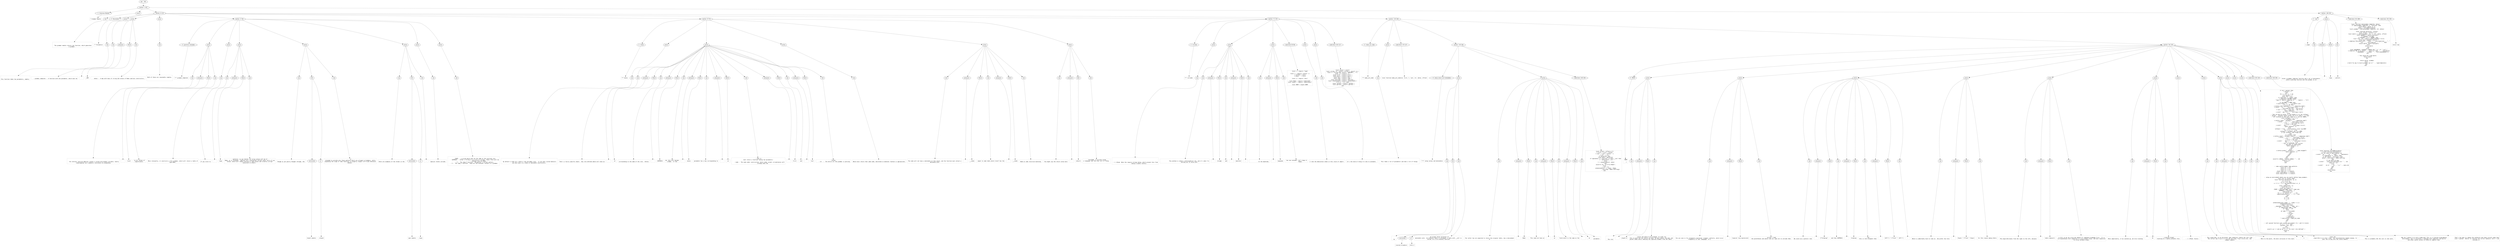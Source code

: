 digraph lpegNode {

node [fontname=Helvetica]
edge [style=dashed]

doc_0 [label="doc - 393"]


doc_0 -> { section_1}
{rank=same; section_1}

section_1 [label="section: 1-347"]


// END RANK doc_0

section_1 -> { header_2 prose_3 section_4 section_5}
{rank=same; header_2 prose_3 section_4 section_5}

header_2 [label="1 : Grammar Module"]

prose_3 [label="prose"]

section_4 [label="section: 6-119"]

section_5 [label="section: 348-393"]


// END RANK section_1

header_2 -> leaf_6
leaf_6  [color=Gray,shape=rectangle,fontname=Inconsolata,label="* Grammar Module"]
// END RANK header_2

prose_3 -> { raw_7}
{rank=same; raw_7}

raw_7 [label="raw"]


// END RANK prose_3

raw_7 -> leaf_8
leaf_8  [color=Gray,shape=rectangle,fontname=Inconsolata,label="

  The grammar module returns one function, which generates
a grammar. 
"]
// END RANK raw_7

section_4 -> { header_9 prose_10 prose_11 prose_12 section_13 section_14 section_15 section_16}
{rank=same; header_9 prose_10 prose_11 prose_12 section_13 section_14 section_15 section_16}

header_9 [label="2 : Parameters"]

prose_10 [label="prose"]

prose_11 [label="prose"]

prose_12 [label="prose"]

section_13 [label="section: 17-46"]

section_14 [label="section: 47-70"]

section_15 [label="section: 71-119"]

section_16 [label="section: 120-160"]


// END RANK section_4

header_9 -> leaf_17
leaf_17  [color=Gray,shape=rectangle,fontname=Inconsolata,label="** Parameters"]
// END RANK header_9

prose_10 -> { raw_18}
{rank=same; raw_18}

raw_18 [label="raw"]


// END RANK prose_10

raw_18 -> leaf_19
leaf_19  [color=Gray,shape=rectangle,fontname=Inconsolata,label="

This function takes two parameters, namely:
"]
// END RANK raw_18

prose_11 -> { raw_20 prespace_21 literal_22 raw_23}
{rank=same; raw_20 prespace_21 literal_22 raw_23}

raw_20 [label="raw"]

prespace_21 [label="prespace"]

literal_22 [label="literal"]

raw_23 [label="raw"]


// END RANK prose_11

raw_20 -> leaf_24
leaf_24  [color=Gray,shape=rectangle,fontname=Inconsolata,label="
  - grammar_template :  A function with one parameter, which must be"]
// END RANK raw_20

prespace_21 -> leaf_25
leaf_25  [color=Gray,shape=rectangle,fontname=Inconsolata,label=" "]
// END RANK prespace_21

literal_22 -> leaf_26
leaf_26  [color=Gray,shape=rectangle,fontname=Inconsolata,label="_ENV"]
// END RANK literal_22

raw_23 -> leaf_27
leaf_27  [color=Gray,shape=rectangle,fontname=Inconsolata,label=".
  - metas :  A map with keys of string and values of Node subclass constructors.
"]
// END RANK raw_23

prose_12 -> { raw_28}
{rank=same; raw_28}

raw_28 [label="raw"]


// END RANK prose_12

raw_28 -> leaf_29
leaf_29  [color=Gray,shape=rectangle,fontname=Inconsolata,label="
Both of these are reasonably complex.


"]
// END RANK raw_28

section_13 -> { header_30 prose_31 prose_32 prose_33 prose_34 prose_35 prose_36 prose_37}
{rank=same; header_30 prose_31 prose_32 prose_33 prose_34 prose_35 prose_36 prose_37}

header_30 [label="3 : grammar_template"]

prose_31 [label="prose"]

prose_32 [label="prose"]

prose_33 [label="prose"]

prose_34 [label="prose"]

prose_35 [label="prose"]

prose_36 [label="prose"]

prose_37 [label="prose"]


// END RANK section_13

header_30 -> leaf_38
leaf_38  [color=Gray,shape=rectangle,fontname=Inconsolata,label="*** grammar_template"]
// END RANK header_30

prose_31 -> { raw_39 prespace_40 literal_41 raw_42}
{rank=same; raw_39 prespace_40 literal_41 raw_42}

raw_39 [label="raw"]

prespace_40 [label="prespace"]

literal_41 [label="literal"]

raw_42 [label="raw"]


// END RANK prose_31

raw_39 -> leaf_43
leaf_43  [color=Gray,shape=rectangle,fontname=Inconsolata,label="

  The internal function @define creates a custom environment variable, neatly
sidestepping lua's pedantic insistance on prepending"]
// END RANK raw_39

prespace_40 -> leaf_44
leaf_44  [color=Gray,shape=rectangle,fontname=Inconsolata,label=" "]
// END RANK prespace_40

literal_41 -> leaf_45
leaf_45  [color=Gray,shape=rectangle,fontname=Inconsolata,label="local"]
// END RANK literal_41

raw_42 -> leaf_46
leaf_46  [color=Gray,shape=rectangle,fontname=Inconsolata,label=" to all values of 
significance. 
"]
// END RANK raw_42

prose_32 -> { raw_47}
{rank=same; raw_47}

raw_47 [label="raw"]


// END RANK prose_32

raw_47 -> leaf_48
leaf_48  [color=Gray,shape=rectangle,fontname=Inconsolata,label="
More relevantly, it constructs a full grammar, which will return a table of
type Node. 
"]
// END RANK raw_47

prose_33 -> { raw_49 prespace_50 literal_51 raw_52}
{rank=same; raw_49 prespace_50 literal_51 raw_52}

raw_49 [label="raw"]

prespace_50 [label="prespace"]

literal_51 [label="literal"]

raw_52 [label="raw"]


// END RANK prose_33

raw_49 -> leaf_53
leaf_53  [color=Gray,shape=rectangle,fontname=Inconsolata,label="
If you stick to"]
// END RANK raw_49

prespace_50 -> leaf_54
leaf_54  [color=Gray,shape=rectangle,fontname=Inconsolata,label=" "]
// END RANK prespace_50

literal_51 -> leaf_55
leaf_55  [color=Gray,shape=rectangle,fontname=Inconsolata,label="lpeg"]
// END RANK literal_51

raw_52 -> leaf_56
leaf_56  [color=Gray,shape=rectangle,fontname=Inconsolata,label=" patterns, as you should, all array values will be of
Node, as is intended.  Captures will interpolate various other sorts of Lua
values, which will induce halting in some places and silently corrupt
execution in others. 
"]
// END RANK raw_52

prose_34 -> { raw_57 link_58 raw_59}
{rank=same; raw_57 link_58 raw_59}

raw_57 [label="raw"]

link_58 [label="link"]

raw_59 [label="raw"]


// END RANK prose_34

raw_57 -> leaf_60
leaf_60  [color=Gray,shape=rectangle,fontname=Inconsolata,label="
Though as yet poorly thought through, the "]
// END RANK raw_57

link_58 -> { anchortext_61 url_62}
{rank=same; anchortext_61 url_62}

anchortext_61 [label="anchortext"]

url_62 [label="url"]


// END RANK link_58

anchortext_61 -> leaf_63
leaf_63  [color=Gray,shape=rectangle,fontname=Inconsolata,label="elpatt module"]
// END RANK anchortext_61

url_62 -> leaf_64
leaf_64  [color=Gray,shape=rectangle,fontname=Inconsolata,label="./elpatt"]
// END RANK url_62

raw_59 -> leaf_65
leaf_65  [color=Gray,shape=rectangle,fontname=Inconsolata,label=" is
intended to provide only those patterns which are allowed in Grammars, while
expanding the scope of some favorites to properly respect utf-8 and otherwise
behave. 
"]
// END RANK raw_59

prose_35 -> { raw_66 link_67 raw_68}
{rank=same; raw_66 link_67 raw_68}

raw_66 [label="raw"]

link_67 [label="link"]

raw_68 [label="raw"]


// END RANK prose_35

raw_66 -> leaf_69
leaf_69  [color=Gray,shape=rectangle,fontname=Inconsolata,label="
There are examples of the format in the "]
// END RANK raw_66

link_67 -> { anchortext_70 url_71}
{rank=same; anchortext_70 url_71}

anchortext_70 [label="anchortext"]

url_71 [label="url"]


// END RANK link_67

anchortext_70 -> leaf_72
leaf_72  [color=Gray,shape=rectangle,fontname=Inconsolata,label="spec module"]
// END RANK anchortext_70

url_71 -> leaf_73
leaf_73  [color=Gray,shape=rectangle,fontname=Inconsolata,label="./spec"]
// END RANK url_71

raw_68 -> leaf_74
leaf_74  [color=Gray,shape=rectangle,fontname=Inconsolata,label=".
"]
// END RANK raw_68

prose_36 -> { raw_75}
{rank=same; raw_75}

raw_75 [label="raw"]


// END RANK prose_36

raw_75 -> leaf_76
leaf_76  [color=Gray,shape=rectangle,fontname=Inconsolata,label="
Special fields include:
"]
// END RANK raw_75

prose_37 -> { raw_77}
{rank=same; raw_77}

raw_77 [label="raw"]


// END RANK prose_37

raw_77 -> leaf_78
leaf_78  [color=Gray,shape=rectangle,fontname=Inconsolata,label="
  -  START :  a string which must be the same as the starting rule.
  -  SUPPRESS :  either a string or an array of strings. These rules will be
                 removed from the Node. 
  -  P :  The lpeg P function.  Recognizes a certain pattern.
  -  V :  The lpeg V function.  Used for non-terminal rvalues in a grammar. 

"]
// END RANK raw_77

section_14 -> { header_79 prose_80 prose_81 prose_82 prose_83 prose_84}
{rank=same; header_79 prose_80 prose_81 prose_82 prose_83 prose_84}

header_79 [label="3 : metas"]

prose_80 [label="prose"]

prose_81 [label="prose"]

prose_82 [label="prose"]

prose_83 [label="prose"]

prose_84 [label="prose"]


// END RANK section_14

header_79 -> leaf_85
leaf_85  [color=Gray,shape=rectangle,fontname=Inconsolata,label="*** metas"]
// END RANK header_79

prose_80 -> { raw_86}
{rank=same; raw_86}

raw_86 [label="raw"]


// END RANK prose_80

raw_86 -> leaf_87
leaf_87  [color=Gray,shape=rectangle,fontname=Inconsolata,label="

  By default a node will inherit from the Node class.  If you want custom behavior,
you must pass in a table of metatable constructors.
"]
// END RANK raw_86

prose_81 -> { raw_88 prespace_89 literal_90 raw_91 prespace_92 literal_93 raw_94 prespace_95 literal_96 raw_97 prespace_98 literal_99 raw_100 prespace_101 literal_102 raw_103 prespace_104 literal_105 raw_106}
{rank=same; raw_88 prespace_89 literal_90 raw_91 prespace_92 literal_93 raw_94 prespace_95 literal_96 raw_97 prespace_98 literal_99 raw_100 prespace_101 literal_102 raw_103 prespace_104 literal_105 raw_106}

raw_88 [label="raw"]

prespace_89 [label="prespace"]

literal_90 [label="literal"]

raw_91 [label="raw"]

prespace_92 [label="prespace"]

literal_93 [label="literal"]

raw_94 [label="raw"]

prespace_95 [label="prespace"]

literal_96 [label="literal"]

raw_97 [label="raw"]

prespace_98 [label="prespace"]

literal_99 [label="literal"]

raw_100 [label="raw"]

prespace_101 [label="prespace"]

literal_102 [label="literal"]

raw_103 [label="raw"]

prespace_104 [label="prespace"]

literal_105 [label="literal"]

raw_106 [label="raw"]


// END RANK prose_81

raw_88 -> leaf_107
leaf_107  [color=Gray,shape=rectangle,fontname=Inconsolata,label="
That's a fairly specific beast.  Any rule defined above will have an"]
// END RANK raw_88

prespace_89 -> leaf_108
leaf_108  [color=Gray,shape=rectangle,fontname=Inconsolata,label=" "]
// END RANK prespace_89

literal_90 -> leaf_109
leaf_109  [color=Gray,shape=rectangle,fontname=Inconsolata,label="id"]
// END RANK literal_90

raw_91 -> leaf_110
leaf_110  [color=Gray,shape=rectangle,fontname=Inconsolata,label="
corresonding to the name of the rule.  Unless"]
// END RANK raw_91

prespace_92 -> leaf_111
leaf_111  [color=Gray,shape=rectangle,fontname=Inconsolata,label=" "]
// END RANK prespace_92

literal_93 -> leaf_112
leaf_112  [color=Gray,shape=rectangle,fontname=Inconsolata,label="SUPPRESS"]
// END RANK literal_93

raw_94 -> leaf_113
leaf_113  [color=Gray,shape=rectangle,fontname=Inconsolata,label="ed, this will become
a Node.  If the"]
// END RANK raw_94

prespace_95 -> leaf_114
leaf_114  [color=Gray,shape=rectangle,fontname=Inconsolata,label=" "]
// END RANK prespace_95

literal_96 -> leaf_115
leaf_115  [color=Gray,shape=rectangle,fontname=Inconsolata,label="metas"]
// END RANK literal_96

raw_97 -> leaf_116
leaf_116  [color=Gray,shape=rectangle,fontname=Inconsolata,label=" parameter has a key corresponding to"]
// END RANK raw_97

prespace_98 -> leaf_117
leaf_117  [color=Gray,shape=rectangle,fontname=Inconsolata,label=" "]
// END RANK prespace_98

literal_99 -> leaf_118
leaf_118  [color=Gray,shape=rectangle,fontname=Inconsolata,label="id"]
// END RANK literal_99

raw_100 -> leaf_119
leaf_119  [color=Gray,shape=rectangle,fontname=Inconsolata,label=", then it
must return a function taking two parameters:
   
   - node :  The node under construction, which under normal circumstances will
             already have the"]
// END RANK raw_100

prespace_101 -> leaf_120
leaf_120  [color=Gray,shape=rectangle,fontname=Inconsolata,label=" "]
// END RANK prespace_101

literal_102 -> leaf_121
leaf_121  [color=Gray,shape=rectangle,fontname=Inconsolata,label="first"]
// END RANK literal_102

raw_103 -> leaf_122
leaf_122  [color=Gray,shape=rectangle,fontname=Inconsolata,label=" and"]
// END RANK raw_103

prespace_104 -> leaf_123
leaf_123  [color=Gray,shape=rectangle,fontname=Inconsolata,label=" "]
// END RANK prespace_104

literal_105 -> leaf_124
leaf_124  [color=Gray,shape=rectangle,fontname=Inconsolata,label="last"]
// END RANK literal_105

raw_106 -> leaf_125
leaf_125  [color=Gray,shape=rectangle,fontname=Inconsolata,label=" fields.
   - str  :  The entire str the grammar is parsing.
"]
// END RANK raw_106

prose_82 -> { raw_126}
{rank=same; raw_126}

raw_126 [label="raw"]


// END RANK prose_82

raw_126 -> leaf_127
leaf_127  [color=Gray,shape=rectangle,fontname=Inconsolata,label="
Which must return that same node, decorated in whatever fashion is appropriate.
"]
// END RANK raw_126

prose_83 -> { raw_128 prespace_129 literal_130 raw_131 prespace_132 literal_133 raw_134}
{rank=same; raw_128 prespace_129 literal_130 raw_131 prespace_132 literal_133 raw_134}

raw_128 [label="raw"]

prespace_129 [label="prespace"]

literal_130 [label="literal"]

raw_131 [label="raw"]

prespace_132 [label="prespace"]

literal_133 [label="literal"]

raw_134 [label="raw"]


// END RANK prose_83

raw_128 -> leaf_135
leaf_135  [color=Gray,shape=rectangle,fontname=Inconsolata,label="
The node will not have a metatable at this point, and the function must attach a
metatable with"]
// END RANK raw_128

prespace_129 -> leaf_136
leaf_136  [color=Gray,shape=rectangle,fontname=Inconsolata,label=" "]
// END RANK prespace_129

literal_130 -> leaf_137
leaf_137  [color=Gray,shape=rectangle,fontname=Inconsolata,label="__index"]
// END RANK literal_130

raw_131 -> leaf_138
leaf_138  [color=Gray,shape=rectangle,fontname=Inconsolata,label=" equal to some table which itself has the"]
// END RANK raw_131

prespace_132 -> leaf_139
leaf_139  [color=Gray,shape=rectangle,fontname=Inconsolata,label=" "]
// END RANK prespace_132

literal_133 -> leaf_140
leaf_140  [color=Gray,shape=rectangle,fontname=Inconsolata,label="__index"]
// END RANK literal_133

raw_134 -> leaf_141
leaf_141  [color=Gray,shape=rectangle,fontname=Inconsolata,label="
Node as some recursive backstop.
"]
// END RANK raw_134

prose_84 -> { raw_142 prespace_143 italic_144 raw_145}
{rank=same; raw_142 prespace_143 italic_144 raw_145}

raw_142 [label="raw"]

prespace_143 [label="prespace"]

italic_144 [label="italic"]

raw_145 [label="raw"]


// END RANK prose_84

raw_142 -> leaf_146
leaf_146  [color=Gray,shape=rectangle,fontname=Inconsolata,label="
You might say the return value must"]
// END RANK raw_142

prespace_143 -> leaf_147
leaf_147  [color=Gray,shape=rectangle,fontname=Inconsolata,label=" "]
// END RANK prespace_143

italic_144 -> leaf_148
leaf_148  [color=Gray,shape=rectangle,fontname=Inconsolata,label="inherit"]
// END RANK italic_144

raw_145 -> leaf_149
leaf_149  [color=Gray,shape=rectangle,fontname=Inconsolata,label=" from Node, if we were using
a language that did that sort of thing. 

"]
// END RANK raw_145

section_15 -> { header_150 prose_151 prose_152 prose_153 codeblock_154 prose_155 prose_156 codeblock_157}
{rank=same; header_150 prose_151 prose_152 prose_153 codeblock_154 prose_155 prose_156 codeblock_157}

header_150 [label="3 : includes"]

prose_151 [label="prose"]

prose_152 [label="prose"]

prose_153 [label="prose"]

codeblock_154 [label="code block 83-96"]

prose_155 [label="prose"]

prose_156 [label="prose"]

codeblock_157 [label="code block 102-117"]


// END RANK section_15

header_150 -> leaf_158
leaf_158  [color=Gray,shape=rectangle,fontname=Inconsolata,label="*** includes"]
// END RANK header_150

prose_151 -> { raw_159}
{rank=same; raw_159}

raw_159 [label="raw"]


// END RANK prose_151

raw_159 -> leaf_160
leaf_160  [color=Gray,shape=rectangle,fontname=Inconsolata,label="


- [ ] #todo  Note the require strings below, which prevent this from
             being a usable library. 
"]
// END RANK raw_159

prose_152 -> { raw_161 prespace_162 literal_163 raw_164 prespace_165 literal_166 raw_167}
{rank=same; raw_161 prespace_162 literal_163 raw_164 prespace_165 literal_166 raw_167}

raw_161 [label="raw"]

prespace_162 [label="prespace"]

literal_163 [label="literal"]

raw_164 [label="raw"]

prespace_165 [label="prespace"]

literal_166 [label="literal"]

raw_167 [label="raw"]


// END RANK prose_152

raw_161 -> leaf_168
leaf_168  [color=Gray,shape=rectangle,fontname=Inconsolata,label="
             The problem is almost a philosophical one, and it's what I'm
             setting out to solve with"]
// END RANK raw_161

prespace_162 -> leaf_169
leaf_169  [color=Gray,shape=rectangle,fontname=Inconsolata,label=" "]
// END RANK prespace_162

literal_163 -> leaf_170
leaf_170  [color=Gray,shape=rectangle,fontname=Inconsolata,label="bridge"]
// END RANK literal_163

raw_164 -> leaf_171
leaf_171  [color=Gray,shape=rectangle,fontname=Inconsolata,label=" and"]
// END RANK raw_164

prespace_165 -> leaf_172
leaf_172  [color=Gray,shape=rectangle,fontname=Inconsolata,label=" "]
// END RANK prespace_165

literal_166 -> leaf_173
leaf_173  [color=Gray,shape=rectangle,fontname=Inconsolata,label="manifest"]
// END RANK literal_166

raw_167 -> leaf_174
leaf_174  [color=Gray,shape=rectangle,fontname=Inconsolata,label=". 
"]
// END RANK raw_167

prose_153 -> { raw_175 prespace_176 literal_177 raw_178}
{rank=same; raw_175 prespace_176 literal_177 raw_178}

raw_175 [label="raw"]

prespace_176 [label="prespace"]

literal_177 [label="literal"]

raw_178 [label="raw"]


// END RANK prose_153

raw_175 -> leaf_179
leaf_179  [color=Gray,shape=rectangle,fontname=Inconsolata,label="
             In the meantime,"]
// END RANK raw_175

prespace_176 -> leaf_180
leaf_180  [color=Gray,shape=rectangle,fontname=Inconsolata,label=" "]
// END RANK prespace_176

literal_177 -> leaf_181
leaf_181  [color=Gray,shape=rectangle,fontname=Inconsolata,label="lpegnode"]
// END RANK literal_177

raw_178 -> leaf_182
leaf_182  [color=Gray,shape=rectangle,fontname=Inconsolata,label=" has one consumer. Let's keep it
             happy. 
"]
// END RANK raw_178

codeblock_154 -> leaf_183
leaf_183  [color=Gray,shape=rectangle,fontname=Inconsolata,label="local L = require \"lpeg\"

local s = require \"status\" ()
s.verbose = false
s.angry   = false

local a = require \"ansi\"

local Node = require \"node/node\"
local elpatt = require \"node/elpatt\"

local DROP = elpatt.DROP"]
// END RANK codeblock_154

prose_155 -> { raw_184}
{rank=same; raw_184}

raw_184 [label="raw"]


// END RANK prose_155

raw_184 -> leaf_185
leaf_185  [color=Gray,shape=rectangle,fontname=Inconsolata,label="
I like the dedication shown in this style of import.
"]
// END RANK raw_184

prose_156 -> { raw_186}
{rank=same; raw_186}

raw_186 [label="raw"]


// END RANK prose_156

raw_186 -> leaf_187
leaf_187  [color=Gray,shape=rectangle,fontname=Inconsolata,label="
It's the kind of thing I'd like to automate. 
"]
// END RANK raw_186

codeblock_157 -> leaf_188
leaf_188  [color=Gray,shape=rectangle,fontname=Inconsolata,label="local assert = assert
local string, io = assert( string ), assert( io )
local V = string.sub( assert( _VERSION ), -4 )
local _G = assert( _G )
local error = assert( error )
local pairs = assert( pairs )
local next = assert( next )
local type = assert( type )
local tostring = assert( tostring )
local setmetatable = assert( setmetatable )
if V == \" 5.1\" then
   local setfenv = assert( setfenv )
   local getfenv = assert( getfenv )
end"]
// END RANK codeblock_157

section_16 -> { header_189 prose_190 codeblock_191 section_192 section_193}
{rank=same; header_189 prose_190 codeblock_191 section_192 section_193}

header_189 [label="3 : make_ast_node"]

prose_190 [label="prose"]

codeblock_191 [label="code block 125-127"]

section_192 [label="section: 130-160"]

section_193 [label="section: 161-347"]


// END RANK section_16

header_189 -> leaf_194
leaf_194  [color=Gray,shape=rectangle,fontname=Inconsolata,label="*** make_ast_node"]
// END RANK header_189

prose_190 -> { raw_195}
{rank=same; raw_195}

raw_195 [label="raw"]


// END RANK prose_190

raw_195 -> leaf_196
leaf_196  [color=Gray,shape=rectangle,fontname=Inconsolata,label="

  This takes a lot of parameters and does a lot of things. 

"]
// END RANK raw_195

codeblock_191 -> leaf_197
leaf_197  [color=Gray,shape=rectangle,fontname=Inconsolata,label="local function make_ast_node(id, first, t, last, str, metas, offset)"]
// END RANK codeblock_191

section_192 -> { header_198 prose_199 prose_200 codeblock_201}
{rank=same; header_198 prose_199 prose_200 codeblock_201}

header_198 [label="4 : setup values and metatables"]

prose_199 [label="prose"]

prose_200 [label="prose"]

codeblock_201 [label="code block 140-158"]


// END RANK section_192

header_198 -> leaf_202
leaf_202  [color=Gray,shape=rectangle,fontname=Inconsolata,label="**** setup values and metatables"]
// END RANK header_198

prose_199 -> { raw_203 link_204 raw_205}
{rank=same; raw_203 link_204 raw_205}

raw_203 [label="raw"]

link_204 [label="link"]

raw_205 [label="raw"]


// END RANK prose_199

raw_203 -> leaf_206
leaf_206  [color=Gray,shape=rectangle,fontname=Inconsolata,label="

  As "]
// END RANK raw_203

link_204 -> { anchortext_207 url_208}
{rank=same; anchortext_207 url_208}

anchortext_207 [label="anchortext"]

url_208 [label="url"]


// END RANK link_204

anchortext_207 -> leaf_209
leaf_209  [color=Gray,shape=rectangle,fontname=Inconsolata,label="covered elsewhere"]
// END RANK anchortext_207

url_208 -> leaf_210
leaf_210  [color=Gray,shape=rectangle,fontname=Inconsolata,label="httk://"]
// END RANK url_208

raw_205 -> leaf_211
leaf_211  [color=Gray,shape=rectangle,fontname=Inconsolata,label=", we accept three varieties of
metatable verb.  An ordinary table is assigned; a table with __call is 
called, as is an ordinary function.
"]
// END RANK raw_205

prose_200 -> { raw_212 prespace_213 literal_214 raw_215 prespace_216 literal_217 raw_218 prespace_219 literal_220 raw_221}
{rank=same; raw_212 prespace_213 literal_214 raw_215 prespace_216 literal_217 raw_218 prespace_219 literal_220 raw_221}

raw_212 [label="raw"]

prespace_213 [label="prespace"]

literal_214 [label="literal"]

raw_215 [label="raw"]

prespace_216 [label="prespace"]

literal_217 [label="literal"]

raw_218 [label="raw"]

prespace_219 [label="prespace"]

literal_220 [label="literal"]

raw_221 [label="raw"]


// END RANK prose_200

raw_212 -> leaf_222
leaf_222  [color=Gray,shape=rectangle,fontname=Inconsolata,label="
The latter two are expected to return the original table, now a descendent
of"]
// END RANK raw_212

prespace_213 -> leaf_223
leaf_223  [color=Gray,shape=rectangle,fontname=Inconsolata,label=" "]
// END RANK prespace_213

literal_214 -> leaf_224
leaf_224  [color=Gray,shape=rectangle,fontname=Inconsolata,label="Node"]
// END RANK literal_214

raw_215 -> leaf_225
leaf_225  [color=Gray,shape=rectangle,fontname=Inconsolata,label=".  This need not have an"]
// END RANK raw_215

prespace_216 -> leaf_226
leaf_226  [color=Gray,shape=rectangle,fontname=Inconsolata,label=" "]
// END RANK prespace_216

literal_217 -> leaf_227
leaf_227  [color=Gray,shape=rectangle,fontname=Inconsolata,label="id"]
// END RANK literal_217

raw_218 -> leaf_228
leaf_228  [color=Gray,shape=rectangle,fontname=Inconsolata,label=" field which is the same as the"]
// END RANK raw_218

prespace_219 -> leaf_229
leaf_229  [color=Gray,shape=rectangle,fontname=Inconsolata,label=" "]
// END RANK prespace_219

literal_220 -> leaf_230
leaf_230  [color=Gray,shape=rectangle,fontname=Inconsolata,label="id"]
// END RANK literal_220

raw_221 -> leaf_231
leaf_231  [color=Gray,shape=rectangle,fontname=Inconsolata,label="
parameter.
"]
// END RANK raw_221

codeblock_201 -> leaf_232
leaf_232  [color=Gray,shape=rectangle,fontname=Inconsolata,label="   local offset = offset or 0
   t.first = first + offset
   t.last  = last + offset - 1
   t.str   = str
   if metas[id] then
      local meta = metas[id]
      if type(meta) == \"function\" or meta.__call then
        t = metas[id](t, str)
      else
        t = setmetatable(t, meta)
      end
      assert(t.id, \"no id on Node\")
   else
      t.id = id
       setmetatable(t, {__index = Node,
                     __tostring = Node.toString})
   end"]
// END RANK codeblock_201

section_193 -> { header_233 prose_234 prose_235 prose_236 prose_237 prose_238 prose_239 prose_240 prose_241 prose_242 prose_243 prose_244 prose_245 codeblock_246 codeblock_247}
{rank=same; header_233 prose_234 prose_235 prose_236 prose_237 prose_238 prose_239 prose_240 prose_241 prose_242 prose_243 prose_244 prose_245 codeblock_246 codeblock_247}

header_233 [label="4 : DROP"]

prose_234 [label="prose"]

prose_235 [label="prose"]

prose_236 [label="prose"]

prose_237 [label="prose"]

prose_238 [label="prose"]

prose_239 [label="prose"]

prose_240 [label="prose"]

prose_241 [label="prose"]

prose_242 [label="prose"]

prose_243 [label="prose"]

prose_244 [label="prose"]

prose_245 [label="prose"]

codeblock_246 [label="code block 205-324"]

codeblock_247 [label="code block 326-345"]


// END RANK section_193

header_233 -> leaf_248
leaf_248  [color=Gray,shape=rectangle,fontname=Inconsolata,label=" DROP

  T"]
// END RANK header_233

prose_234 -> { raw_249 prespace_250 literal_251 raw_252}
{rank=same; raw_249 prespace_250 literal_251 raw_252}

raw_249 [label="raw"]

prespace_250 [label="prespace"]

literal_251 [label="literal"]

raw_252 [label="raw"]


// END RANK prose_234

raw_249 -> leaf_253
leaf_253  [color=Gray,shape=rectangle,fontname=Inconsolata,label="

  The rule"]
// END RANK raw_249

prespace_250 -> leaf_254
leaf_254  [color=Gray,shape=rectangle,fontname=Inconsolata,label=" "]
// END RANK prespace_250

literal_251 -> leaf_255
leaf_255  [color=Gray,shape=rectangle,fontname=Inconsolata,label="elpatt.D"]
// END RANK literal_251

raw_252 -> leaf_256
leaf_256  [color=Gray,shape=rectangle,fontname=Inconsolata,label=" causes the match to be dropped. In order for
this to give use the results we want, we must adjust the peer and
parent nodes while removing the captured element from the table. 
"]
// END RANK raw_252

prose_235 -> { raw_257 prespace_258 literal_259 raw_260}
{rank=same; raw_257 prespace_258 literal_259 raw_260}

raw_257 [label="raw"]

prespace_258 [label="prespace"]

literal_259 [label="literal"]

raw_260 [label="raw"]


// END RANK prose_235

raw_257 -> leaf_261
leaf_261  [color=Gray,shape=rectangle,fontname=Inconsolata,label="
The use case is for eloquently expressed 'wrapper' patterns, which occur
frequently in real languages. In a"]
// END RANK raw_257

prespace_258 -> leaf_262
leaf_262  [color=Gray,shape=rectangle,fontname=Inconsolata,label=" "]
// END RANK prespace_258

literal_259 -> leaf_263
leaf_263  [color=Gray,shape=rectangle,fontname=Inconsolata,label="(typical lisp expression)"]
// END RANK literal_259

raw_260 -> leaf_264
leaf_264  [color=Gray,shape=rectangle,fontname=Inconsolata,label=" we don't need
the parentheses and would like our span not to include them.
"]
// END RANK raw_260

prose_236 -> { raw_265 prespace_266 literal_267 raw_268 prespace_269 literal_270 raw_271 prespace_272 literal_273 raw_274}
{rank=same; raw_265 prespace_266 literal_267 raw_268 prespace_269 literal_270 raw_271 prespace_272 literal_273 raw_274}

raw_265 [label="raw"]

prespace_266 [label="prespace"]

literal_267 [label="literal"]

raw_268 [label="raw"]

prespace_269 [label="prespace"]

literal_270 [label="literal"]

raw_271 [label="raw"]

prespace_272 [label="prespace"]

literal_273 [label="literal"]

raw_274 [label="raw"]


// END RANK prose_236

raw_265 -> leaf_275
leaf_275  [color=Gray,shape=rectangle,fontname=Inconsolata,label="
We could use a pattern like"]
// END RANK raw_265

prespace_266 -> leaf_276
leaf_276  [color=Gray,shape=rectangle,fontname=Inconsolata,label=" "]
// END RANK prespace_266

literal_267 -> leaf_277
leaf_277  [color=Gray,shape=rectangle,fontname=Inconsolata,label="V\"formwrap\""]
// END RANK literal_267

raw_268 -> leaf_278
leaf_278  [color=Gray,shape=rectangle,fontname=Inconsolata,label=" and then SUPPRESS"]
// END RANK raw_268

prespace_269 -> leaf_279
leaf_279  [color=Gray,shape=rectangle,fontname=Inconsolata,label=" "]
// END RANK prespace_269

literal_270 -> leaf_280
leaf_280  [color=Gray,shape=rectangle,fontname=Inconsolata,label="formwrap"]
// END RANK literal_270

raw_271 -> leaf_281
leaf_281  [color=Gray,shape=rectangle,fontname=Inconsolata,label=", but
this is less eloquent than"]
// END RANK raw_271

prespace_272 -> leaf_282
leaf_282  [color=Gray,shape=rectangle,fontname=Inconsolata,label=" "]
// END RANK prespace_272

literal_273 -> leaf_283
leaf_283  [color=Gray,shape=rectangle,fontname=Inconsolata,label="D(P\"(\") * V\"form\" *  D(P\")\")"]
// END RANK literal_273

raw_274 -> leaf_284
leaf_284  [color=Gray,shape=rectangle,fontname=Inconsolata,label=". 
"]
// END RANK raw_274

prose_237 -> { raw_285 prespace_286 literal_287 raw_288}
{rank=same; raw_285 prespace_286 literal_287 raw_288}

raw_285 [label="raw"]

prespace_286 [label="prespace"]

literal_287 [label="literal"]

raw_288 [label="raw"]


// END RANK prose_237

raw_285 -> leaf_289
leaf_289  [color=Gray,shape=rectangle,fontname=Inconsolata,label="
Which is admittedly hard to look at.  We prefer the form"]
// END RANK raw_285

prespace_286 -> leaf_290
leaf_290  [color=Gray,shape=rectangle,fontname=Inconsolata,label=""]
// END RANK prespace_286

literal_287 -> leaf_291
leaf_291  [color=Gray,shape=rectangle,fontname=Inconsolata,label="D(pal) * V\"form\" * D(par)"]
// END RANK literal_287

raw_288 -> leaf_292
leaf_292  [color=Gray,shape=rectangle,fontname=Inconsolata,label=" for this reason among others.
"]
// END RANK raw_288

prose_238 -> { raw_293 prespace_294 literal_295 raw_296}
{rank=same; raw_293 prespace_294 literal_295 raw_296}

raw_293 [label="raw"]

prespace_294 [label="prespace"]

literal_295 [label="literal"]

raw_296 [label="raw"]


// END RANK prose_238

raw_293 -> leaf_297
leaf_297  [color=Gray,shape=rectangle,fontname=Inconsolata,label="
The algorithm moves from the right to the left, because"]
// END RANK raw_293

prespace_294 -> leaf_298
leaf_298  [color=Gray,shape=rectangle,fontname=Inconsolata,label=" "]
// END RANK prespace_294

literal_295 -> leaf_299
leaf_299  [color=Gray,shape=rectangle,fontname=Inconsolata,label="table.remove(t)"]
// END RANK literal_295

raw_296 -> leaf_300
leaf_300  [color=Gray,shape=rectangle,fontname=Inconsolata,label="
is O(1) so we can strip any amount of rightward droppage first.  It is
correspondingly more expensive to strip middle drops, and most expensive
to strip leftmost drops.
"]
// END RANK raw_296

prose_239 -> { raw_301 prespace_302 literal_303 raw_304}
{rank=same; raw_301 prespace_302 literal_303 raw_304}

raw_301 [label="raw"]

prespace_302 [label="prespace"]

literal_303 [label="literal"]

raw_304 [label="raw"]


// END RANK prose_239

raw_301 -> leaf_305
leaf_305  [color=Gray,shape=rectangle,fontname=Inconsolata,label="
More importantly, if we counted up, we'd be tracking"]
// END RANK raw_301

prespace_302 -> leaf_306
leaf_306  [color=Gray,shape=rectangle,fontname=Inconsolata,label=" "]
// END RANK prespace_302

literal_303 -> leaf_307
leaf_307  [color=Gray,shape=rectangle,fontname=Inconsolata,label="#t"]
// END RANK literal_303

raw_304 -> leaf_308
leaf_308  [color=Gray,shape=rectangle,fontname=Inconsolata,label=", a moving target.
Counting to 1 neatly prevents this.
"]
// END RANK raw_304

prose_240 -> { raw_309}
{rank=same; raw_309}

raw_309 [label="raw"]


// END RANK prose_240

raw_309 -> leaf_310
leaf_310  [color=Gray,shape=rectangle,fontname=Inconsolata,label="
   -  [ ] #Todo :Faster:
"]
// END RANK raw_309

prose_241 -> { raw_311}
{rank=same; raw_311}

raw_311 [label="raw"]


// END RANK prose_241

raw_311 -> leaf_312
leaf_312  [color=Gray,shape=rectangle,fontname=Inconsolata,label="
     -  This algorithm, as we discussed, goes quadratic toward the left side.
        The correct way to go is if we see any drop, flip a dirty bit, and 
        compact upward.
"]
// END RANK raw_311

prose_242 -> { raw_313 prespace_314 literal_315 raw_316}
{rank=same; raw_313 prespace_314 literal_315 raw_316}

raw_313 [label="raw"]

prespace_314 [label="prespace"]

literal_315 [label="literal"]

raw_316 [label="raw"]


// END RANK prose_242

raw_313 -> leaf_317
leaf_317  [color=Gray,shape=rectangle,fontname=Inconsolata,label="
     -  More to the point, the mere inclusion of this much"]
// END RANK raw_313

prespace_314 -> leaf_318
leaf_318  [color=Gray,shape=rectangle,fontname=Inconsolata,label=" "]
// END RANK prespace_314

literal_315 -> leaf_319
leaf_319  [color=Gray,shape=rectangle,fontname=Inconsolata,label="s:"]
// END RANK literal_315

raw_316 -> leaf_320
leaf_320  [color=Gray,shape=rectangle,fontname=Inconsolata,label=" slows the 
        algorithm to an utter crawl. The concatenations happen anyway, to
        pass the string into the status module.
"]
// END RANK raw_316

prose_243 -> { raw_321}
{rank=same; raw_321}

raw_321 [label="raw"]


// END RANK prose_243

raw_321 -> leaf_322
leaf_322  [color=Gray,shape=rectangle,fontname=Inconsolata,label="
        This is probably 10x the cost in real work.
"]
// END RANK raw_321

prose_244 -> { raw_323}
{rank=same; raw_323}

raw_323 [label="raw"]


// END RANK prose_244

raw_323 -> leaf_324
leaf_324  [color=Gray,shape=rectangle,fontname=Inconsolata,label="
        Why am I doing it in such a dumb way? This is a literate programming
        environment, and I'm building a language with templates and macros
        and other useful access to state at compile time.
"]
// END RANK raw_323

prose_245 -> { raw_325}
{rank=same; raw_325}

raw_325 [label="raw"]


// END RANK prose_245

raw_325 -> leaf_326
leaf_326  [color=Gray,shape=rectangle,fontname=Inconsolata,label="
        That's two ways to remove the verbosity and other printfs when they
        aren't wanted.  Better to simulate the correct behavior until I can
        provide it. 
"]
// END RANK raw_325

codeblock_246 -> leaf_327
leaf_327  [color=Gray,shape=rectangle,fontname=Inconsolata,label="   if not t.parent then
      t.parent = t
   end
   for i = #t, 1, -1 do
      t[i].parent = t
      local cap = t[i] 
      if type(cap) ~= \"table\" then
         s:complain(\"CAPTURE ISSUE\", 
                    \"type of capture subgroup is \" .. type(v) .. \"\\n\")
      end
      if cap.DROP == DROP then
         s:verb(\"drops in \" .. a.bright(t.id))
         if i == #t then
            s:verb(a.red(\"rightmost\") .. \" remaining node\")
            s:verb(\"  t.$: \" .. tostring(t.last) .. \" Δ: \"
                   .. tostring(cap.last - cap.first))
            t.last = t.last - (cap.last - cap.first)
            table.remove(t)
            s:verb(\"  new t.$: \" .. tostring(t.last))
         else
            -- Here we may be either in the middle or at the leftmost
            -- margin.  Leftmost means either we're at index 1, or that
            -- all children to the left, down to 1, are all DROPs. 
            local leftmost = (i == 1)
            if leftmost then
               s:verb(a.cyan(\"  leftmost\") .. \" remaining node\")
               s:verb(\"    t.^: \" .. tostring(t.first)
                      .. \" D.$: \" .. tostring(cap.last))
               t.first = cap.last
               s:verb(\"    new t.^: \" .. tostring(t.first))
               table.remove(t, 1)
            else
               leftmost = true -- provisionally since cap.DROP
               for j = i, 1, -1 do
                 leftmost = leftmost and t[j].DROP
                 if not leftmost then break end
               end
               if leftmost then
                  s:verb(a.cyan(\"  leftmost inner\") .. \" remaining node\")
                  s:verb(\"    t.^: \" .. tostring(t.first)
                         .. \" D.$: \" .. tostring(cap.last))
                  t.first = cap.last
                  s:verb(\"    new t.^: \" .. tostring(t.first))
                  for j = i, 1, -1 do
                     -- this is quadradic but correct 
                     -- and easy to understand.
                     table.remove(t, j)
                     break
                  end
               else
                  s:verb(a.green(\"  middle\") .. \" node dropped\")
                  table.remove(t, i)
               end
            end
         end
      end 
   end
   assert(t.isNode, \"failed isNode: \" .. id)
   assert(t.str)
   return t
end


-- some useful/common lpeg patterns
local Cp = L.Cp
local Cc = L.Cc
local Ct = L.Ct
local arg1_str = L.Carg(1)
local arg2_metas = L.Carg(2)
local arg3_offset = L.Carg(3)


-- setup an environment where you can easily define lpeg grammars
-- with lots of syntax sugar
local function define(func, g, e)
  g = g or {}
  if e == nil then
    e = V == \" 5.1\" and getfenv(func) or _G
  end
  local suppressed = {}
  local env = {}
  local env_index = {
    START = function(name) g[1] = name end,
    SUPPRESS = function(...)
      suppressed = {}
      for i = 1, select('#', ...) do
        suppressed[select(i, ... )] = true
      end
    end,
    V = L.V,
    P = L.P,
  }

  setmetatable(env_index, { __index = e })
  setmetatable(env, {
    __index = env_index,
    __newindex = function( _, name, val )
      if suppressed[ name ] then
        g[ name ] = val
      else
        g[ name ] = (Cc(name) 
              * Cp() 
              * Ct(val)
              * Cp()
              * arg1_str
              * arg2_metas)
              * arg3_offset / make_ast_node
      end
    end
  })
  -- call passed function with custom environment (5.1- and 5.2-style)
  if V == \" 5.1\" then
    setfenv( func, env )
  end
  func( env )
  assert( g[ 1 ] and g[ g[ 1 ] ], \"no start rule defined\" )
  return g
end"]
// END RANK codeblock_246

codeblock_247 -> leaf_328
leaf_328  [color=Gray,shape=rectangle,fontname=Inconsolata,label="local function refineMetas(metas)
  s:verb(\"refining metatables\")
  for id, meta in pairs(metas) do
    s:verb(\"  id: \" .. id .. \" type: \" .. type(meta))
    if type(meta) == \"table\" then
      if not meta[\"__tostring\"] then
        meta[\"__tostring\"] = Node.toString
      end
      if not meta.id then
        s:verb(\"    inserting metatable id: \" .. id)
        meta.id = id
      else
        s:verb(\"    id of \" .. id .. \" is \" .. meta.id)
      end
    end
  end
  return metas
end"]
// END RANK codeblock_247

section_5 -> { header_329 prose_330 codeblock_331 codeblock_332}
{rank=same; header_329 prose_330 codeblock_331 codeblock_332}

header_329 [label="2 : new"]

prose_330 [label="prose"]

codeblock_331 [label="code block 353-389"]

codeblock_332 [label="code block 391-393"]


// END RANK section_5

header_329 -> leaf_333
leaf_333  [color=Gray,shape=rectangle,fontname=Inconsolata,label="r_templ"]
// END RANK header_329

prose_330 -> { raw_334 prespace_335 literal_336 raw_337}
{rank=same; raw_334 prespace_335 literal_336 raw_337}

raw_334 [label="raw"]

prespace_335 [label="prespace"]

literal_336 [label="literal"]

raw_337 [label="raw"]


// END RANK prose_330

raw_334 -> leaf_338
leaf_338  [color=Gray,shape=rectangle,fontname=Inconsolata,label="

Given a grammar_template function and a set of metatables,
yield a parsing function and the grammar as an"]
// END RANK raw_334

prespace_335 -> leaf_339
leaf_339  [color=Gray,shape=rectangle,fontname=Inconsolata,label=" "]
// END RANK prespace_335

literal_336 -> leaf_340
leaf_340  [color=Gray,shape=rectangle,fontname=Inconsolata,label="lpeg"]
// END RANK literal_336

raw_337 -> leaf_341
leaf_341  [color=Gray,shape=rectangle,fontname=Inconsolata,label=" pattern.
"]
// END RANK raw_337

codeblock_331 -> leaf_342
leaf_342  [color=Gray,shape=rectangle,fontname=Inconsolata,label="local function new(grammar_template, metas)
  if type(grammar_template) == \"function\" then
    local metas = metas or {}
    metas = refineMetas(metas)
    local grammar = define(grammar_template, nil, metas)

    local function parse(str, offset)
      local offset = offset or 0
      local match = L.match(grammar, str, 1, str, metas, offset)
      local maybeErr = match:lastLeaf()
      if maybeErr.id then
        if maybeErr.id == \"ERROR\" then
          local line, col = match:linePos(maybeErr.first)
          local msg = maybeErr.msg or \"\"
          s:complain(\"Parsing Error\", \" line: \" .. tostring(line) .. \", \"
                     .. \"col: \" .. tostring(col) .. \". \" .. msg)
          return match, match:lastLeaf()
        else
          return match
        end
      else
          local maybeNode = maybeErr.isNode and \" is \" or \" isn't \"
          s:complain(\"No id on match\" .. \"match of type, \" .. type(match)
                    .. maybeNode .. \" a Node: \" .. tostring(maybeErr))
      end

      -- This would be a bad match. 
      return match
    end

    return parse, grammar
  else
    s:halt(\"no way to build grammar out of \" .. type(template))
  end
end"]
// END RANK codeblock_331

codeblock_332 -> leaf_343
leaf_343  [color=Gray,shape=rectangle,fontname=Inconsolata,label="return new"]
// END RANK codeblock_332


}

